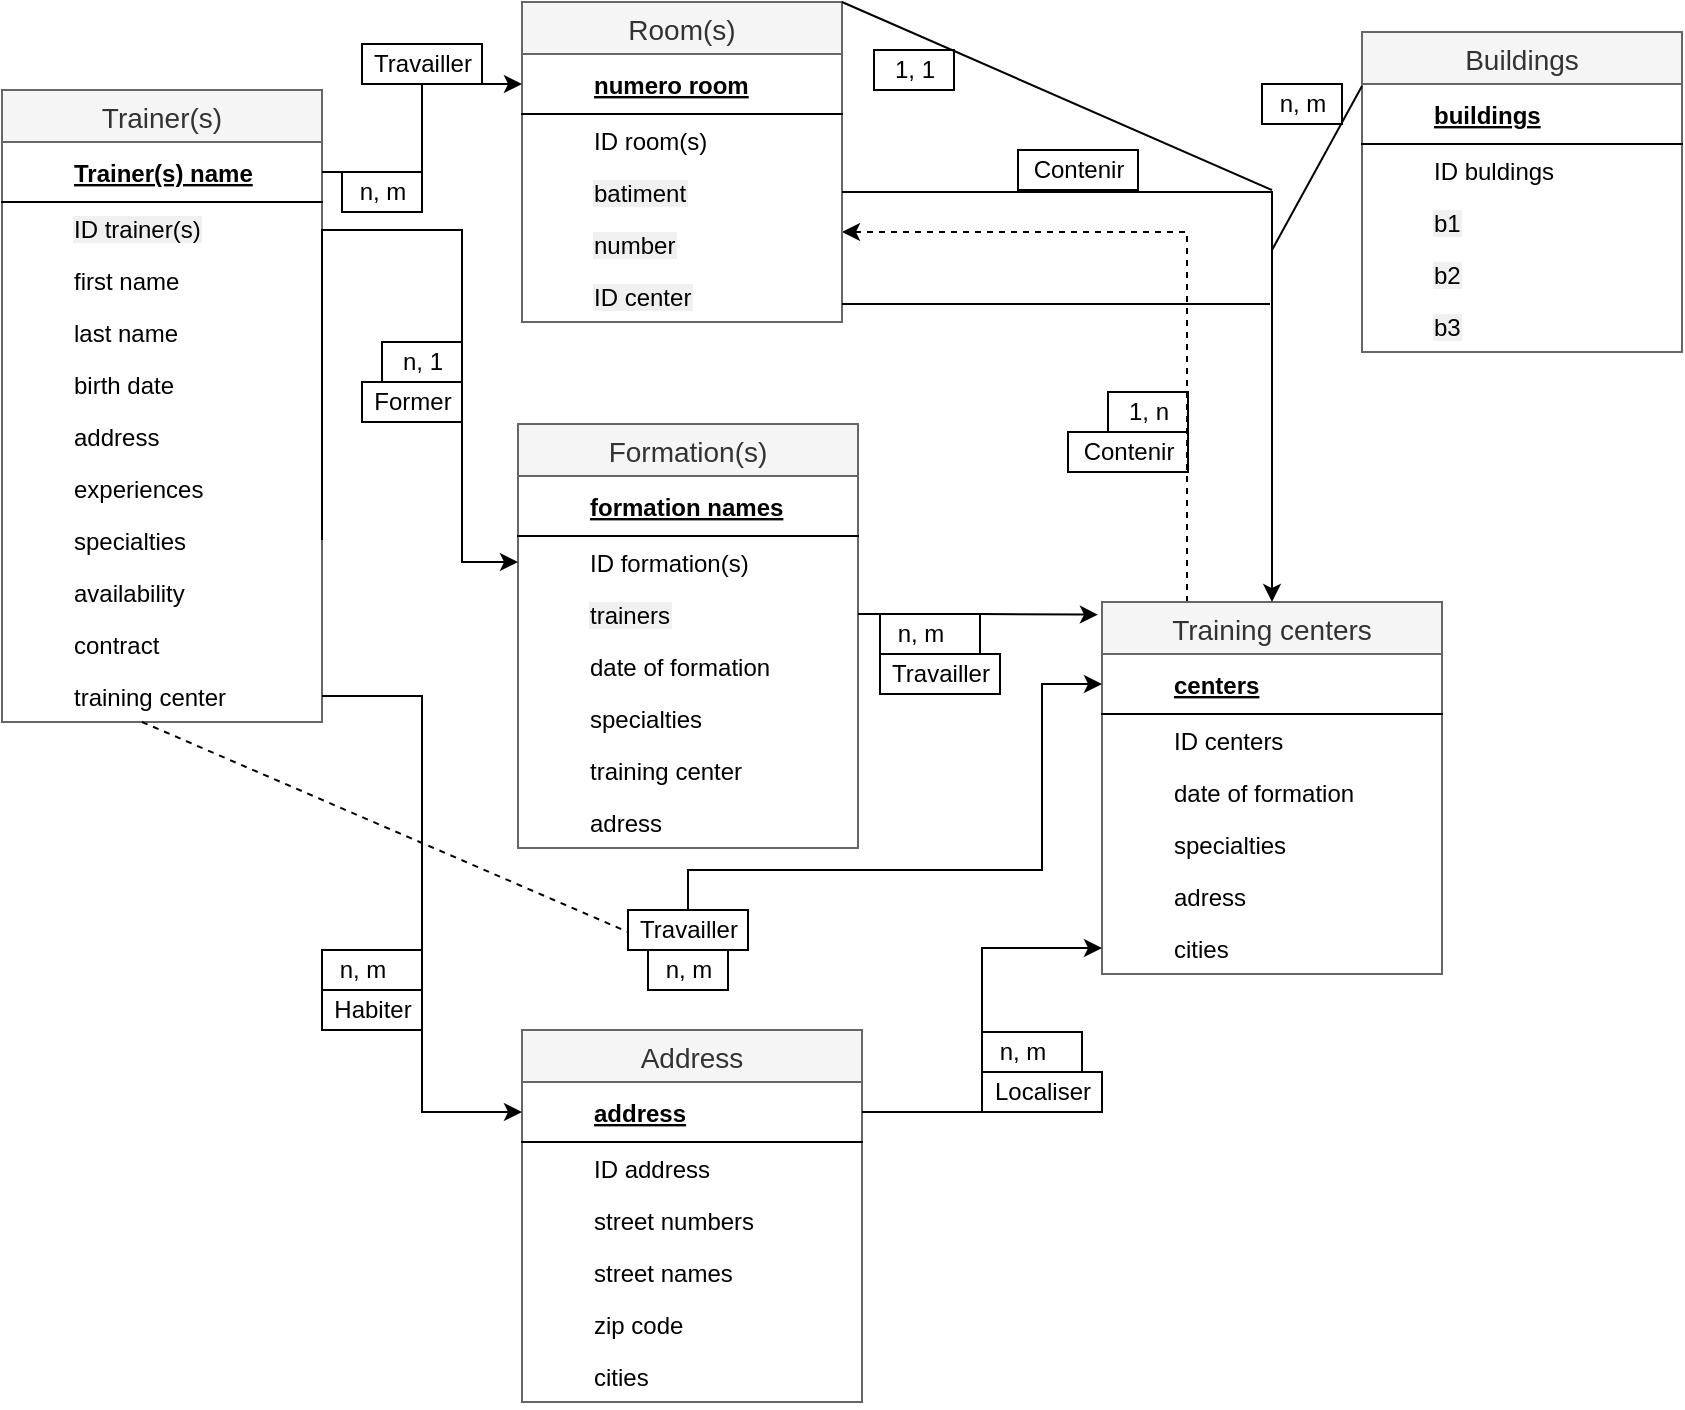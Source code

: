 <mxfile version="12.5.1" type="github"><diagram id="X-OkMKWLQy2tq75HIEGW" name="Page-1"><mxGraphModel dx="2249" dy="762" grid="1" gridSize="10" guides="1" tooltips="1" connect="1" arrows="1" fold="1" page="1" pageScale="1" pageWidth="827" pageHeight="1169" math="0" shadow="0"><root><mxCell id="0"/><mxCell id="1" parent="0"/><mxCell id="tQcQAvEuLJjqKO4Kpg8U-171" value="" style="group" vertex="1" connectable="0" parent="1"><mxGeometry x="-550" width="840" height="700" as="geometry"/></mxCell><mxCell id="tQcQAvEuLJjqKO4Kpg8U-164" value="" style="group" vertex="1" connectable="0" parent="tQcQAvEuLJjqKO4Kpg8U-171"><mxGeometry width="840" height="700" as="geometry"/></mxCell><mxCell id="tQcQAvEuLJjqKO4Kpg8U-61" value="Trainer(s)" style="swimlane;fontStyle=0;childLayout=stackLayout;horizontal=1;startSize=26;fillColor=#f5f5f5;horizontalStack=0;resizeParent=1;resizeParentMax=0;resizeLast=0;collapsible=1;marginBottom=0;swimlaneFillColor=#ffffff;align=center;fontSize=14;strokeColor=#666666;fontColor=#333333;" vertex="1" parent="tQcQAvEuLJjqKO4Kpg8U-164"><mxGeometry y="44" width="160" height="316" as="geometry"><mxRectangle x="-790" width="90" height="26" as="alternateBounds"/></mxGeometry></mxCell><mxCell id="tQcQAvEuLJjqKO4Kpg8U-62" value="Trainer(s) name" style="shape=partialRectangle;top=0;left=0;right=0;bottom=1;align=left;verticalAlign=middle;fillColor=none;spacingLeft=34;spacingRight=4;overflow=hidden;rotatable=0;points=[[0,0.5],[1,0.5]];portConstraint=eastwest;dropTarget=0;fontStyle=5;fontSize=12;" vertex="1" parent="tQcQAvEuLJjqKO4Kpg8U-61"><mxGeometry y="26" width="160" height="30" as="geometry"/></mxCell><mxCell id="tQcQAvEuLJjqKO4Kpg8U-63" value="ID trainer(s)" style="shape=partialRectangle;top=0;left=0;right=0;bottom=0;align=left;verticalAlign=top;fillColor=none;spacingLeft=34;spacingRight=4;overflow=hidden;rotatable=0;points=[[0,0.5],[1,0.5]];portConstraint=eastwest;dropTarget=0;fontSize=12;labelBackgroundColor=#F0F0F0;fontColor=#000000;" vertex="1" parent="tQcQAvEuLJjqKO4Kpg8U-61"><mxGeometry y="56" width="160" height="26" as="geometry"/></mxCell><mxCell id="tQcQAvEuLJjqKO4Kpg8U-64" value="first name" style="shape=partialRectangle;top=0;left=0;right=0;bottom=0;align=left;verticalAlign=top;fillColor=none;spacingLeft=34;spacingRight=4;overflow=hidden;rotatable=0;points=[[0,0.5],[1,0.5]];portConstraint=eastwest;dropTarget=0;fontSize=12;" vertex="1" parent="tQcQAvEuLJjqKO4Kpg8U-61"><mxGeometry y="82" width="160" height="26" as="geometry"/></mxCell><mxCell id="tQcQAvEuLJjqKO4Kpg8U-65" value="last name" style="shape=partialRectangle;top=0;left=0;right=0;bottom=0;align=left;verticalAlign=top;fillColor=none;spacingLeft=34;spacingRight=4;overflow=hidden;rotatable=0;points=[[0,0.5],[1,0.5]];portConstraint=eastwest;dropTarget=0;fontSize=12;" vertex="1" parent="tQcQAvEuLJjqKO4Kpg8U-61"><mxGeometry y="108" width="160" height="26" as="geometry"/></mxCell><mxCell id="tQcQAvEuLJjqKO4Kpg8U-66" value="birth date" style="shape=partialRectangle;top=0;left=0;right=0;bottom=0;align=left;verticalAlign=top;fillColor=none;spacingLeft=34;spacingRight=4;overflow=hidden;rotatable=0;points=[[0,0.5],[1,0.5]];portConstraint=eastwest;dropTarget=0;fontSize=12;" vertex="1" parent="tQcQAvEuLJjqKO4Kpg8U-61"><mxGeometry y="134" width="160" height="26" as="geometry"/></mxCell><mxCell id="tQcQAvEuLJjqKO4Kpg8U-67" value="address" style="shape=partialRectangle;top=0;left=0;right=0;bottom=0;align=left;verticalAlign=top;fillColor=none;spacingLeft=34;spacingRight=4;overflow=hidden;rotatable=0;points=[[0,0.5],[1,0.5]];portConstraint=eastwest;dropTarget=0;fontSize=12;" vertex="1" parent="tQcQAvEuLJjqKO4Kpg8U-61"><mxGeometry y="160" width="160" height="26" as="geometry"/></mxCell><mxCell id="tQcQAvEuLJjqKO4Kpg8U-68" value="experiences" style="shape=partialRectangle;top=0;left=0;right=0;bottom=0;align=left;verticalAlign=top;fillColor=none;spacingLeft=34;spacingRight=4;overflow=hidden;rotatable=0;points=[[0,0.5],[1,0.5]];portConstraint=eastwest;dropTarget=0;fontSize=12;" vertex="1" parent="tQcQAvEuLJjqKO4Kpg8U-61"><mxGeometry y="186" width="160" height="26" as="geometry"/></mxCell><mxCell id="tQcQAvEuLJjqKO4Kpg8U-69" value="specialties" style="shape=partialRectangle;top=0;left=0;right=0;bottom=0;align=left;verticalAlign=top;fillColor=none;spacingLeft=34;spacingRight=4;overflow=hidden;rotatable=0;points=[[0,0.5],[1,0.5]];portConstraint=eastwest;dropTarget=0;fontSize=12;" vertex="1" parent="tQcQAvEuLJjqKO4Kpg8U-61"><mxGeometry y="212" width="160" height="26" as="geometry"/></mxCell><mxCell id="tQcQAvEuLJjqKO4Kpg8U-70" value="availability" style="shape=partialRectangle;top=0;left=0;right=0;bottom=0;align=left;verticalAlign=top;fillColor=none;spacingLeft=34;spacingRight=4;overflow=hidden;rotatable=0;points=[[0,0.5],[1,0.5]];portConstraint=eastwest;dropTarget=0;fontSize=12;" vertex="1" parent="tQcQAvEuLJjqKO4Kpg8U-61"><mxGeometry y="238" width="160" height="26" as="geometry"/></mxCell><mxCell id="tQcQAvEuLJjqKO4Kpg8U-71" value="contract" style="shape=partialRectangle;top=0;left=0;right=0;bottom=0;align=left;verticalAlign=top;fillColor=none;spacingLeft=34;spacingRight=4;overflow=hidden;rotatable=0;points=[[0,0.5],[1,0.5]];portConstraint=eastwest;dropTarget=0;fontSize=12;" vertex="1" parent="tQcQAvEuLJjqKO4Kpg8U-61"><mxGeometry y="264" width="160" height="26" as="geometry"/></mxCell><mxCell id="tQcQAvEuLJjqKO4Kpg8U-72" value="training center" style="shape=partialRectangle;top=0;left=0;right=0;bottom=0;align=left;verticalAlign=top;fillColor=none;spacingLeft=34;spacingRight=4;overflow=hidden;rotatable=0;points=[[0,0.5],[1,0.5]];portConstraint=eastwest;dropTarget=0;fontSize=12;" vertex="1" parent="tQcQAvEuLJjqKO4Kpg8U-61"><mxGeometry y="290" width="160" height="26" as="geometry"/></mxCell><mxCell id="tQcQAvEuLJjqKO4Kpg8U-167" style="edgeStyle=orthogonalEdgeStyle;rounded=0;orthogonalLoop=1;jettySize=auto;html=1;exitX=0.25;exitY=0;exitDx=0;exitDy=0;entryX=1;entryY=0.269;entryDx=0;entryDy=0;entryPerimeter=0;dashed=1;fontColor=#000000;" edge="1" parent="tQcQAvEuLJjqKO4Kpg8U-164" source="tQcQAvEuLJjqKO4Kpg8U-80" target="tQcQAvEuLJjqKO4Kpg8U-94"><mxGeometry relative="1" as="geometry"/></mxCell><mxCell id="tQcQAvEuLJjqKO4Kpg8U-80" value="Training centers" style="swimlane;fontStyle=0;childLayout=stackLayout;horizontal=1;startSize=26;fillColor=#f5f5f5;horizontalStack=0;resizeParent=1;resizeParentMax=0;resizeLast=0;collapsible=1;marginBottom=0;swimlaneFillColor=#ffffff;align=center;fontSize=14;strokeColor=#666666;fontColor=#333333;" vertex="1" parent="tQcQAvEuLJjqKO4Kpg8U-164"><mxGeometry x="550" y="300" width="170" height="186" as="geometry"><mxRectangle x="-590" width="90" height="26" as="alternateBounds"/></mxGeometry></mxCell><mxCell id="tQcQAvEuLJjqKO4Kpg8U-81" value="centers" style="shape=partialRectangle;top=0;left=0;right=0;bottom=1;align=left;verticalAlign=middle;fillColor=none;spacingLeft=34;spacingRight=4;overflow=hidden;rotatable=0;points=[[0,0.5],[1,0.5]];portConstraint=eastwest;dropTarget=0;fontStyle=5;fontSize=12;" vertex="1" parent="tQcQAvEuLJjqKO4Kpg8U-80"><mxGeometry y="26" width="170" height="30" as="geometry"/></mxCell><mxCell id="tQcQAvEuLJjqKO4Kpg8U-82" value="ID centers" style="shape=partialRectangle;top=0;left=0;right=0;bottom=0;align=left;verticalAlign=top;fillColor=none;spacingLeft=34;spacingRight=4;overflow=hidden;rotatable=0;points=[[0,0.5],[1,0.5]];portConstraint=eastwest;dropTarget=0;fontSize=12;" vertex="1" parent="tQcQAvEuLJjqKO4Kpg8U-80"><mxGeometry y="56" width="170" height="26" as="geometry"/></mxCell><mxCell id="tQcQAvEuLJjqKO4Kpg8U-84" value="date of formation" style="shape=partialRectangle;top=0;left=0;right=0;bottom=0;align=left;verticalAlign=top;fillColor=none;spacingLeft=34;spacingRight=4;overflow=hidden;rotatable=0;points=[[0,0.5],[1,0.5]];portConstraint=eastwest;dropTarget=0;fontSize=12;" vertex="1" parent="tQcQAvEuLJjqKO4Kpg8U-80"><mxGeometry y="82" width="170" height="26" as="geometry"/></mxCell><mxCell id="tQcQAvEuLJjqKO4Kpg8U-85" value="specialties" style="shape=partialRectangle;top=0;left=0;right=0;bottom=0;align=left;verticalAlign=top;fillColor=none;spacingLeft=34;spacingRight=4;overflow=hidden;rotatable=0;points=[[0,0.5],[1,0.5]];portConstraint=eastwest;dropTarget=0;fontSize=12;" vertex="1" parent="tQcQAvEuLJjqKO4Kpg8U-80"><mxGeometry y="108" width="170" height="26" as="geometry"/></mxCell><mxCell id="tQcQAvEuLJjqKO4Kpg8U-88" value="adress" style="shape=partialRectangle;top=0;left=0;right=0;bottom=0;align=left;verticalAlign=top;fillColor=none;spacingLeft=34;spacingRight=4;overflow=hidden;rotatable=0;points=[[0,0.5],[1,0.5]];portConstraint=eastwest;dropTarget=0;fontSize=12;strokeWidth=1;" vertex="1" parent="tQcQAvEuLJjqKO4Kpg8U-80"><mxGeometry y="134" width="170" height="26" as="geometry"/></mxCell><mxCell id="tQcQAvEuLJjqKO4Kpg8U-89" value="cities" style="shape=partialRectangle;top=0;left=0;right=0;bottom=0;align=left;verticalAlign=top;fillColor=none;spacingLeft=34;spacingRight=4;overflow=hidden;rotatable=0;points=[[0,0.5],[1,0.5]];portConstraint=eastwest;dropTarget=0;fontSize=12;strokeWidth=1;" vertex="1" parent="tQcQAvEuLJjqKO4Kpg8U-80"><mxGeometry y="160" width="170" height="26" as="geometry"/></mxCell><mxCell id="tQcQAvEuLJjqKO4Kpg8U-90" value="Room(s)" style="swimlane;fontStyle=0;childLayout=stackLayout;horizontal=1;startSize=26;fillColor=#f5f5f5;horizontalStack=0;resizeParent=1;resizeParentMax=0;resizeLast=0;collapsible=1;marginBottom=0;swimlaneFillColor=#ffffff;align=center;fontSize=14;strokeColor=#666666;fontColor=#333333;" vertex="1" parent="tQcQAvEuLJjqKO4Kpg8U-164"><mxGeometry x="260" width="160" height="160" as="geometry"><mxRectangle x="-30" width="90" height="26" as="alternateBounds"/></mxGeometry></mxCell><mxCell id="tQcQAvEuLJjqKO4Kpg8U-91" value="numero room" style="shape=partialRectangle;top=0;left=0;right=0;bottom=1;align=left;verticalAlign=middle;fillColor=none;spacingLeft=34;spacingRight=4;overflow=hidden;rotatable=0;points=[[0,0.5],[1,0.5]];portConstraint=eastwest;dropTarget=0;fontStyle=5;fontSize=12;" vertex="1" parent="tQcQAvEuLJjqKO4Kpg8U-90"><mxGeometry y="26" width="160" height="30" as="geometry"/></mxCell><mxCell id="tQcQAvEuLJjqKO4Kpg8U-92" value="ID room(s)" style="shape=partialRectangle;top=0;left=0;right=0;bottom=0;align=left;verticalAlign=top;fillColor=none;spacingLeft=34;spacingRight=4;overflow=hidden;rotatable=0;points=[[0,0.5],[1,0.5]];portConstraint=eastwest;dropTarget=0;fontSize=12;" vertex="1" parent="tQcQAvEuLJjqKO4Kpg8U-90"><mxGeometry y="56" width="160" height="26" as="geometry"/></mxCell><mxCell id="tQcQAvEuLJjqKO4Kpg8U-93" value="batiment" style="shape=partialRectangle;top=0;left=0;right=0;bottom=0;align=left;verticalAlign=top;fillColor=none;spacingLeft=34;spacingRight=4;overflow=hidden;rotatable=0;points=[[0,0.5],[1,0.5]];portConstraint=eastwest;dropTarget=0;fontSize=12;labelBackgroundColor=#F0F0F0;fontColor=#000000;" vertex="1" parent="tQcQAvEuLJjqKO4Kpg8U-90"><mxGeometry y="82" width="160" height="26" as="geometry"/></mxCell><mxCell id="tQcQAvEuLJjqKO4Kpg8U-94" value="number" style="shape=partialRectangle;top=0;left=0;right=0;bottom=0;align=left;verticalAlign=top;fillColor=none;spacingLeft=34;spacingRight=4;overflow=hidden;rotatable=0;points=[[0,0.5],[1,0.5]];portConstraint=eastwest;dropTarget=0;fontSize=12;labelBackgroundColor=#F0F0F0;fontColor=#000000;" vertex="1" parent="tQcQAvEuLJjqKO4Kpg8U-90"><mxGeometry y="108" width="160" height="26" as="geometry"/></mxCell><mxCell id="tQcQAvEuLJjqKO4Kpg8U-97" value="ID center" style="shape=partialRectangle;top=0;left=0;right=0;bottom=0;align=left;verticalAlign=top;fillColor=none;spacingLeft=34;spacingRight=4;overflow=hidden;rotatable=0;points=[[0,0.5],[1,0.5]];portConstraint=eastwest;dropTarget=0;fontSize=12;labelBackgroundColor=#F0F0F0;fontColor=#000000;" vertex="1" parent="tQcQAvEuLJjqKO4Kpg8U-90"><mxGeometry y="134" width="160" height="26" as="geometry"/></mxCell><mxCell id="tQcQAvEuLJjqKO4Kpg8U-108" value="Formation(s)" style="swimlane;fontStyle=0;childLayout=stackLayout;horizontal=1;startSize=26;fillColor=#f5f5f5;horizontalStack=0;resizeParent=1;resizeParentMax=0;resizeLast=0;collapsible=1;marginBottom=0;swimlaneFillColor=#ffffff;align=center;fontSize=14;strokeColor=#666666;fontColor=#333333;" vertex="1" parent="tQcQAvEuLJjqKO4Kpg8U-164"><mxGeometry x="258" y="211" width="170" height="212" as="geometry"><mxRectangle x="-590" width="90" height="26" as="alternateBounds"/></mxGeometry></mxCell><mxCell id="tQcQAvEuLJjqKO4Kpg8U-109" value="formation names" style="shape=partialRectangle;top=0;left=0;right=0;bottom=1;align=left;verticalAlign=middle;fillColor=none;spacingLeft=34;spacingRight=4;overflow=hidden;rotatable=0;points=[[0,0.5],[1,0.5]];portConstraint=eastwest;dropTarget=0;fontStyle=5;fontSize=12;" vertex="1" parent="tQcQAvEuLJjqKO4Kpg8U-108"><mxGeometry y="26" width="170" height="30" as="geometry"/></mxCell><mxCell id="tQcQAvEuLJjqKO4Kpg8U-110" value="ID formation(s)" style="shape=partialRectangle;top=0;left=0;right=0;bottom=0;align=left;verticalAlign=top;fillColor=none;spacingLeft=34;spacingRight=4;overflow=hidden;rotatable=0;points=[[0,0.5],[1,0.5]];portConstraint=eastwest;dropTarget=0;fontSize=12;" vertex="1" parent="tQcQAvEuLJjqKO4Kpg8U-108"><mxGeometry y="56" width="170" height="26" as="geometry"/></mxCell><mxCell id="tQcQAvEuLJjqKO4Kpg8U-111" value="trainers" style="shape=partialRectangle;top=0;left=0;right=0;bottom=0;align=left;verticalAlign=top;fillColor=none;spacingLeft=34;spacingRight=4;overflow=hidden;rotatable=0;points=[[0,0.5],[1,0.5]];portConstraint=eastwest;dropTarget=0;fontSize=12;labelBackgroundColor=#F0F0F0;fontColor=#000000;" vertex="1" parent="tQcQAvEuLJjqKO4Kpg8U-108"><mxGeometry y="82" width="170" height="26" as="geometry"/></mxCell><mxCell id="tQcQAvEuLJjqKO4Kpg8U-112" value="date of formation" style="shape=partialRectangle;top=0;left=0;right=0;bottom=0;align=left;verticalAlign=top;fillColor=none;spacingLeft=34;spacingRight=4;overflow=hidden;rotatable=0;points=[[0,0.5],[1,0.5]];portConstraint=eastwest;dropTarget=0;fontSize=12;" vertex="1" parent="tQcQAvEuLJjqKO4Kpg8U-108"><mxGeometry y="108" width="170" height="26" as="geometry"/></mxCell><mxCell id="tQcQAvEuLJjqKO4Kpg8U-113" value="specialties" style="shape=partialRectangle;top=0;left=0;right=0;bottom=0;align=left;verticalAlign=top;fillColor=none;spacingLeft=34;spacingRight=4;overflow=hidden;rotatable=0;points=[[0,0.5],[1,0.5]];portConstraint=eastwest;dropTarget=0;fontSize=12;" vertex="1" parent="tQcQAvEuLJjqKO4Kpg8U-108"><mxGeometry y="134" width="170" height="26" as="geometry"/></mxCell><mxCell id="tQcQAvEuLJjqKO4Kpg8U-115" value="training center" style="shape=partialRectangle;top=0;left=0;right=0;bottom=0;align=left;verticalAlign=top;fillColor=none;spacingLeft=34;spacingRight=4;overflow=hidden;rotatable=0;points=[[0,0.5],[1,0.5]];portConstraint=eastwest;dropTarget=0;fontSize=12;strokeWidth=1;" vertex="1" parent="tQcQAvEuLJjqKO4Kpg8U-108"><mxGeometry y="160" width="170" height="26" as="geometry"/></mxCell><mxCell id="tQcQAvEuLJjqKO4Kpg8U-116" value="adress" style="shape=partialRectangle;top=0;left=0;right=0;bottom=0;align=left;verticalAlign=top;fillColor=none;spacingLeft=34;spacingRight=4;overflow=hidden;rotatable=0;points=[[0,0.5],[1,0.5]];portConstraint=eastwest;dropTarget=0;fontSize=12;strokeWidth=1;" vertex="1" parent="tQcQAvEuLJjqKO4Kpg8U-108"><mxGeometry y="186" width="170" height="26" as="geometry"/></mxCell><mxCell id="tQcQAvEuLJjqKO4Kpg8U-118" style="edgeStyle=orthogonalEdgeStyle;rounded=0;orthogonalLoop=1;jettySize=auto;html=1;exitX=1;exitY=0.5;exitDx=0;exitDy=0;entryX=-0.012;entryY=0.034;entryDx=0;entryDy=0;entryPerimeter=0;" edge="1" parent="tQcQAvEuLJjqKO4Kpg8U-164" source="tQcQAvEuLJjqKO4Kpg8U-111" target="tQcQAvEuLJjqKO4Kpg8U-80"><mxGeometry relative="1" as="geometry"/></mxCell><mxCell id="tQcQAvEuLJjqKO4Kpg8U-119" value="&lt;font color=&quot;#000000&quot;&gt;n, m&lt;/font&gt;m" style="text;html=1;align=center;verticalAlign=middle;resizable=0;points=[];autosize=1;fontColor=#FFFFFF;strokeColor=#000000;" vertex="1" parent="tQcQAvEuLJjqKO4Kpg8U-164"><mxGeometry x="439" y="306" width="50" height="20" as="geometry"/></mxCell><mxCell id="tQcQAvEuLJjqKO4Kpg8U-120" style="edgeStyle=orthogonalEdgeStyle;rounded=0;orthogonalLoop=1;jettySize=auto;html=1;exitX=1;exitY=0.5;exitDx=0;exitDy=0;entryX=0.5;entryY=0;entryDx=0;entryDy=0;fontColor=#FFFFFF;" edge="1" parent="tQcQAvEuLJjqKO4Kpg8U-164" source="tQcQAvEuLJjqKO4Kpg8U-93" target="tQcQAvEuLJjqKO4Kpg8U-80"><mxGeometry relative="1" as="geometry"/></mxCell><mxCell id="tQcQAvEuLJjqKO4Kpg8U-122" value="" style="endArrow=none;html=1;fontColor=#FFFFFF;" edge="1" parent="tQcQAvEuLJjqKO4Kpg8U-164"><mxGeometry width="50" height="50" relative="1" as="geometry"><mxPoint x="420" y="151" as="sourcePoint"/><mxPoint x="634" y="151" as="targetPoint"/></mxGeometry></mxCell><mxCell id="tQcQAvEuLJjqKO4Kpg8U-123" value="" style="endArrow=none;html=1;fontColor=#FFFFFF;exitX=1;exitY=0;exitDx=0;exitDy=0;" edge="1" parent="tQcQAvEuLJjqKO4Kpg8U-164" source="tQcQAvEuLJjqKO4Kpg8U-90"><mxGeometry width="50" height="50" relative="1" as="geometry"><mxPoint x="419" y="10" as="sourcePoint"/><mxPoint x="635" y="94" as="targetPoint"/></mxGeometry></mxCell><mxCell id="tQcQAvEuLJjqKO4Kpg8U-126" style="edgeStyle=orthogonalEdgeStyle;rounded=0;orthogonalLoop=1;jettySize=auto;html=1;exitX=1;exitY=0.5;exitDx=0;exitDy=0;fontColor=#FFFFFF;" edge="1" parent="tQcQAvEuLJjqKO4Kpg8U-164" source="tQcQAvEuLJjqKO4Kpg8U-62" target="tQcQAvEuLJjqKO4Kpg8U-91"><mxGeometry relative="1" as="geometry"/></mxCell><mxCell id="tQcQAvEuLJjqKO4Kpg8U-127" value="&lt;font color=&quot;#000000&quot;&gt;n, m&lt;/font&gt;" style="text;html=1;align=center;verticalAlign=middle;resizable=0;points=[];autosize=1;fontColor=#FFFFFF;strokeColor=#000000;" vertex="1" parent="tQcQAvEuLJjqKO4Kpg8U-164"><mxGeometry x="170" y="85" width="40" height="20" as="geometry"/></mxCell><mxCell id="tQcQAvEuLJjqKO4Kpg8U-129" value="Travailler" style="text;html=1;align=center;verticalAlign=middle;resizable=0;points=[];autosize=1;fontColor=#000000;strokeColor=#000000;" vertex="1" parent="tQcQAvEuLJjqKO4Kpg8U-164"><mxGeometry x="180" y="21" width="60" height="20" as="geometry"/></mxCell><mxCell id="tQcQAvEuLJjqKO4Kpg8U-130" value="Contenir" style="text;html=1;align=center;verticalAlign=middle;resizable=0;points=[];autosize=1;fontColor=#000000;strokeColor=#000000;" vertex="1" parent="tQcQAvEuLJjqKO4Kpg8U-164"><mxGeometry x="508" y="74" width="60" height="20" as="geometry"/></mxCell><mxCell id="tQcQAvEuLJjqKO4Kpg8U-131" value="Travailler" style="text;html=1;align=center;verticalAlign=middle;resizable=0;points=[];autosize=1;fontColor=#000000;strokeColor=#000000;" vertex="1" parent="tQcQAvEuLJjqKO4Kpg8U-164"><mxGeometry x="439" y="326" width="60" height="20" as="geometry"/></mxCell><mxCell id="tQcQAvEuLJjqKO4Kpg8U-132" value="&lt;font color=&quot;#000000&quot;&gt;n, m&lt;/font&gt;" style="text;html=1;align=center;verticalAlign=middle;resizable=0;points=[];autosize=1;fontColor=#FFFFFF;strokeColor=#000000;" vertex="1" parent="tQcQAvEuLJjqKO4Kpg8U-164"><mxGeometry x="323" y="474" width="40" height="20" as="geometry"/></mxCell><mxCell id="tQcQAvEuLJjqKO4Kpg8U-145" style="edgeStyle=orthogonalEdgeStyle;rounded=0;orthogonalLoop=1;jettySize=auto;html=1;entryX=0;entryY=0.5;entryDx=0;entryDy=0;fontColor=#000000;" edge="1" parent="tQcQAvEuLJjqKO4Kpg8U-164" source="tQcQAvEuLJjqKO4Kpg8U-133" target="tQcQAvEuLJjqKO4Kpg8U-81"><mxGeometry relative="1" as="geometry"><Array as="points"><mxPoint x="343" y="434"/><mxPoint x="520" y="434"/><mxPoint x="520" y="341"/></Array></mxGeometry></mxCell><mxCell id="tQcQAvEuLJjqKO4Kpg8U-133" value="Travailler" style="text;html=1;align=center;verticalAlign=middle;resizable=0;points=[];autosize=1;fontColor=#000000;strokeColor=#000000;" vertex="1" parent="tQcQAvEuLJjqKO4Kpg8U-164"><mxGeometry x="313" y="454" width="60" height="20" as="geometry"/></mxCell><mxCell id="tQcQAvEuLJjqKO4Kpg8U-135" value="&lt;font color=&quot;#000000&quot;&gt;1, 1&lt;/font&gt;" style="text;html=1;align=center;verticalAlign=middle;resizable=0;points=[];autosize=1;fontColor=#FFFFFF;strokeColor=#000000;" vertex="1" parent="tQcQAvEuLJjqKO4Kpg8U-164"><mxGeometry x="436" y="24" width="40" height="20" as="geometry"/></mxCell><mxCell id="tQcQAvEuLJjqKO4Kpg8U-136" value="Buildings" style="swimlane;fontStyle=0;childLayout=stackLayout;horizontal=1;startSize=26;fillColor=#f5f5f5;horizontalStack=0;resizeParent=1;resizeParentMax=0;resizeLast=0;collapsible=1;marginBottom=0;swimlaneFillColor=#ffffff;align=center;fontSize=14;strokeColor=#666666;fontColor=#333333;" vertex="1" parent="tQcQAvEuLJjqKO4Kpg8U-164"><mxGeometry x="680" y="15" width="160" height="160" as="geometry"><mxRectangle x="-30" width="90" height="26" as="alternateBounds"/></mxGeometry></mxCell><mxCell id="tQcQAvEuLJjqKO4Kpg8U-137" value="buildings" style="shape=partialRectangle;top=0;left=0;right=0;bottom=1;align=left;verticalAlign=middle;fillColor=none;spacingLeft=34;spacingRight=4;overflow=hidden;rotatable=0;points=[[0,0.5],[1,0.5]];portConstraint=eastwest;dropTarget=0;fontStyle=5;fontSize=12;" vertex="1" parent="tQcQAvEuLJjqKO4Kpg8U-136"><mxGeometry y="26" width="160" height="30" as="geometry"/></mxCell><mxCell id="tQcQAvEuLJjqKO4Kpg8U-138" value="ID buldings" style="shape=partialRectangle;top=0;left=0;right=0;bottom=0;align=left;verticalAlign=top;fillColor=none;spacingLeft=34;spacingRight=4;overflow=hidden;rotatable=0;points=[[0,0.5],[1,0.5]];portConstraint=eastwest;dropTarget=0;fontSize=12;" vertex="1" parent="tQcQAvEuLJjqKO4Kpg8U-136"><mxGeometry y="56" width="160" height="26" as="geometry"/></mxCell><mxCell id="tQcQAvEuLJjqKO4Kpg8U-139" value="b1" style="shape=partialRectangle;top=0;left=0;right=0;bottom=0;align=left;verticalAlign=top;fillColor=none;spacingLeft=34;spacingRight=4;overflow=hidden;rotatable=0;points=[[0,0.5],[1,0.5]];portConstraint=eastwest;dropTarget=0;fontSize=12;labelBackgroundColor=#F0F0F0;fontColor=#000000;" vertex="1" parent="tQcQAvEuLJjqKO4Kpg8U-136"><mxGeometry y="82" width="160" height="26" as="geometry"/></mxCell><mxCell id="tQcQAvEuLJjqKO4Kpg8U-140" value="b2" style="shape=partialRectangle;top=0;left=0;right=0;bottom=0;align=left;verticalAlign=top;fillColor=none;spacingLeft=34;spacingRight=4;overflow=hidden;rotatable=0;points=[[0,0.5],[1,0.5]];portConstraint=eastwest;dropTarget=0;fontSize=12;labelBackgroundColor=#F0F0F0;fontColor=#000000;" vertex="1" parent="tQcQAvEuLJjqKO4Kpg8U-136"><mxGeometry y="108" width="160" height="26" as="geometry"/></mxCell><mxCell id="tQcQAvEuLJjqKO4Kpg8U-141" value="b3" style="shape=partialRectangle;top=0;left=0;right=0;bottom=0;align=left;verticalAlign=top;fillColor=none;spacingLeft=34;spacingRight=4;overflow=hidden;rotatable=0;points=[[0,0.5],[1,0.5]];portConstraint=eastwest;dropTarget=0;fontSize=12;labelBackgroundColor=#F0F0F0;fontColor=#000000;" vertex="1" parent="tQcQAvEuLJjqKO4Kpg8U-136"><mxGeometry y="134" width="160" height="26" as="geometry"/></mxCell><mxCell id="tQcQAvEuLJjqKO4Kpg8U-142" value="" style="endArrow=none;html=1;fontColor=#000000;entryX=0;entryY=0.033;entryDx=0;entryDy=0;entryPerimeter=0;" edge="1" parent="tQcQAvEuLJjqKO4Kpg8U-164" target="tQcQAvEuLJjqKO4Kpg8U-137"><mxGeometry width="50" height="50" relative="1" as="geometry"><mxPoint x="635" y="124" as="sourcePoint"/><mxPoint x="685" y="74" as="targetPoint"/></mxGeometry></mxCell><mxCell id="tQcQAvEuLJjqKO4Kpg8U-147" style="edgeStyle=orthogonalEdgeStyle;rounded=0;orthogonalLoop=1;jettySize=auto;html=1;exitX=1;exitY=0.5;exitDx=0;exitDy=0;entryX=0;entryY=0.5;entryDx=0;entryDy=0;fontColor=#000000;" edge="1" parent="tQcQAvEuLJjqKO4Kpg8U-164" source="tQcQAvEuLJjqKO4Kpg8U-69" target="tQcQAvEuLJjqKO4Kpg8U-110"><mxGeometry relative="1" as="geometry"><Array as="points"><mxPoint x="160" y="114"/><mxPoint x="230" y="114"/><mxPoint x="230" y="280"/></Array></mxGeometry></mxCell><mxCell id="tQcQAvEuLJjqKO4Kpg8U-148" value="&lt;font color=&quot;#000000&quot;&gt;n, 1&lt;/font&gt;" style="text;html=1;align=center;verticalAlign=middle;resizable=0;points=[];autosize=1;fontColor=#FFFFFF;strokeColor=#000000;" vertex="1" parent="tQcQAvEuLJjqKO4Kpg8U-164"><mxGeometry x="190" y="170" width="40" height="20" as="geometry"/></mxCell><mxCell id="tQcQAvEuLJjqKO4Kpg8U-149" value="Former" style="text;html=1;align=center;verticalAlign=middle;resizable=0;points=[];autosize=1;fontColor=#000000;strokeColor=#000000;" vertex="1" parent="tQcQAvEuLJjqKO4Kpg8U-164"><mxGeometry x="180" y="190" width="50" height="20" as="geometry"/></mxCell><mxCell id="tQcQAvEuLJjqKO4Kpg8U-150" value="" style="endArrow=none;html=1;fontColor=#000000;entryX=0;entryY=0.55;entryDx=0;entryDy=0;entryPerimeter=0;dashed=1;" edge="1" parent="tQcQAvEuLJjqKO4Kpg8U-164" target="tQcQAvEuLJjqKO4Kpg8U-133"><mxGeometry width="50" height="50" relative="1" as="geometry"><mxPoint x="70" y="360" as="sourcePoint"/><mxPoint x="110" y="430" as="targetPoint"/></mxGeometry></mxCell><mxCell id="tQcQAvEuLJjqKO4Kpg8U-151" value="Address" style="swimlane;fontStyle=0;childLayout=stackLayout;horizontal=1;startSize=26;fillColor=#f5f5f5;horizontalStack=0;resizeParent=1;resizeParentMax=0;resizeLast=0;collapsible=1;marginBottom=0;swimlaneFillColor=#ffffff;align=center;fontSize=14;strokeColor=#666666;fontColor=#333333;" vertex="1" parent="tQcQAvEuLJjqKO4Kpg8U-164"><mxGeometry x="260" y="514" width="170" height="186" as="geometry"><mxRectangle x="-590" width="90" height="26" as="alternateBounds"/></mxGeometry></mxCell><mxCell id="tQcQAvEuLJjqKO4Kpg8U-152" value="address" style="shape=partialRectangle;top=0;left=0;right=0;bottom=1;align=left;verticalAlign=middle;fillColor=none;spacingLeft=34;spacingRight=4;overflow=hidden;rotatable=0;points=[[0,0.5],[1,0.5]];portConstraint=eastwest;dropTarget=0;fontStyle=5;fontSize=12;" vertex="1" parent="tQcQAvEuLJjqKO4Kpg8U-151"><mxGeometry y="26" width="170" height="30" as="geometry"/></mxCell><mxCell id="tQcQAvEuLJjqKO4Kpg8U-153" value="ID address" style="shape=partialRectangle;top=0;left=0;right=0;bottom=0;align=left;verticalAlign=top;fillColor=none;spacingLeft=34;spacingRight=4;overflow=hidden;rotatable=0;points=[[0,0.5],[1,0.5]];portConstraint=eastwest;dropTarget=0;fontSize=12;" vertex="1" parent="tQcQAvEuLJjqKO4Kpg8U-151"><mxGeometry y="56" width="170" height="26" as="geometry"/></mxCell><mxCell id="tQcQAvEuLJjqKO4Kpg8U-154" value="street numbers" style="shape=partialRectangle;top=0;left=0;right=0;bottom=0;align=left;verticalAlign=top;fillColor=none;spacingLeft=34;spacingRight=4;overflow=hidden;rotatable=0;points=[[0,0.5],[1,0.5]];portConstraint=eastwest;dropTarget=0;fontSize=12;" vertex="1" parent="tQcQAvEuLJjqKO4Kpg8U-151"><mxGeometry y="82" width="170" height="26" as="geometry"/></mxCell><mxCell id="tQcQAvEuLJjqKO4Kpg8U-155" value="street names" style="shape=partialRectangle;top=0;left=0;right=0;bottom=0;align=left;verticalAlign=top;fillColor=none;spacingLeft=34;spacingRight=4;overflow=hidden;rotatable=0;points=[[0,0.5],[1,0.5]];portConstraint=eastwest;dropTarget=0;fontSize=12;" vertex="1" parent="tQcQAvEuLJjqKO4Kpg8U-151"><mxGeometry y="108" width="170" height="26" as="geometry"/></mxCell><mxCell id="tQcQAvEuLJjqKO4Kpg8U-156" value="zip code" style="shape=partialRectangle;top=0;left=0;right=0;bottom=0;align=left;verticalAlign=top;fillColor=none;spacingLeft=34;spacingRight=4;overflow=hidden;rotatable=0;points=[[0,0.5],[1,0.5]];portConstraint=eastwest;dropTarget=0;fontSize=12;strokeWidth=1;" vertex="1" parent="tQcQAvEuLJjqKO4Kpg8U-151"><mxGeometry y="134" width="170" height="26" as="geometry"/></mxCell><mxCell id="tQcQAvEuLJjqKO4Kpg8U-157" value="cities" style="shape=partialRectangle;top=0;left=0;right=0;bottom=0;align=left;verticalAlign=top;fillColor=none;spacingLeft=34;spacingRight=4;overflow=hidden;rotatable=0;points=[[0,0.5],[1,0.5]];portConstraint=eastwest;dropTarget=0;fontSize=12;strokeWidth=1;" vertex="1" parent="tQcQAvEuLJjqKO4Kpg8U-151"><mxGeometry y="160" width="170" height="26" as="geometry"/></mxCell><mxCell id="tQcQAvEuLJjqKO4Kpg8U-158" style="edgeStyle=orthogonalEdgeStyle;rounded=0;orthogonalLoop=1;jettySize=auto;html=1;exitX=1;exitY=0.5;exitDx=0;exitDy=0;entryX=0;entryY=0.5;entryDx=0;entryDy=0;fontColor=#000000;" edge="1" parent="tQcQAvEuLJjqKO4Kpg8U-164" source="tQcQAvEuLJjqKO4Kpg8U-72" target="tQcQAvEuLJjqKO4Kpg8U-152"><mxGeometry relative="1" as="geometry"/></mxCell><mxCell id="tQcQAvEuLJjqKO4Kpg8U-159" style="edgeStyle=orthogonalEdgeStyle;rounded=0;orthogonalLoop=1;jettySize=auto;html=1;exitX=1;exitY=0.5;exitDx=0;exitDy=0;entryX=0;entryY=0.5;entryDx=0;entryDy=0;fontColor=#000000;" edge="1" parent="tQcQAvEuLJjqKO4Kpg8U-164" source="tQcQAvEuLJjqKO4Kpg8U-152" target="tQcQAvEuLJjqKO4Kpg8U-89"><mxGeometry relative="1" as="geometry"/></mxCell><mxCell id="tQcQAvEuLJjqKO4Kpg8U-160" value="&lt;font color=&quot;#000000&quot;&gt;n, m&lt;/font&gt;m" style="text;html=1;align=center;verticalAlign=middle;resizable=0;points=[];autosize=1;fontColor=#FFFFFF;strokeColor=#000000;" vertex="1" parent="tQcQAvEuLJjqKO4Kpg8U-164"><mxGeometry x="160" y="474" width="50" height="20" as="geometry"/></mxCell><mxCell id="tQcQAvEuLJjqKO4Kpg8U-161" value="Habiter" style="text;html=1;align=center;verticalAlign=middle;resizable=0;points=[];autosize=1;fontColor=#000000;strokeColor=#000000;" vertex="1" parent="tQcQAvEuLJjqKO4Kpg8U-164"><mxGeometry x="160" y="494" width="50" height="20" as="geometry"/></mxCell><mxCell id="tQcQAvEuLJjqKO4Kpg8U-162" value="&lt;font color=&quot;#000000&quot;&gt;n, m&lt;/font&gt;m" style="text;html=1;align=center;verticalAlign=middle;resizable=0;points=[];autosize=1;fontColor=#FFFFFF;strokeColor=#000000;" vertex="1" parent="tQcQAvEuLJjqKO4Kpg8U-164"><mxGeometry x="490" y="515" width="50" height="20" as="geometry"/></mxCell><mxCell id="tQcQAvEuLJjqKO4Kpg8U-163" value="Localiser" style="text;html=1;align=center;verticalAlign=middle;resizable=0;points=[];autosize=1;fontColor=#000000;strokeColor=#000000;" vertex="1" parent="tQcQAvEuLJjqKO4Kpg8U-164"><mxGeometry x="490" y="535" width="60" height="20" as="geometry"/></mxCell><mxCell id="tQcQAvEuLJjqKO4Kpg8U-165" value="&lt;font color=&quot;#000000&quot;&gt;n, m&lt;/font&gt;" style="text;html=1;align=center;verticalAlign=middle;resizable=0;points=[];autosize=1;fontColor=#FFFFFF;strokeColor=#000000;" vertex="1" parent="tQcQAvEuLJjqKO4Kpg8U-164"><mxGeometry x="630" y="41" width="40" height="20" as="geometry"/></mxCell><mxCell id="tQcQAvEuLJjqKO4Kpg8U-168" value="1, n" style="text;html=1;align=center;verticalAlign=middle;resizable=0;points=[];autosize=1;fontColor=#000000;strokeColor=#000000;" vertex="1" parent="tQcQAvEuLJjqKO4Kpg8U-164"><mxGeometry x="553" y="195" width="40" height="20" as="geometry"/></mxCell><mxCell id="tQcQAvEuLJjqKO4Kpg8U-169" value="Contenir" style="text;html=1;align=center;verticalAlign=middle;resizable=0;points=[];autosize=1;fontColor=#000000;strokeColor=#000000;" vertex="1" parent="tQcQAvEuLJjqKO4Kpg8U-164"><mxGeometry x="533" y="215" width="60" height="20" as="geometry"/></mxCell></root></mxGraphModel></diagram></mxfile>
